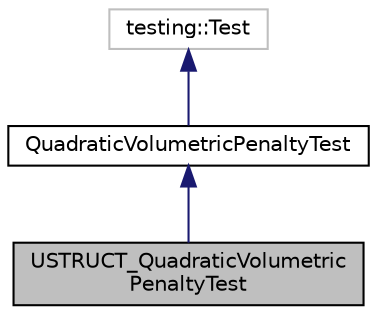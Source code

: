 digraph "USTRUCT_QuadraticVolumetricPenaltyTest"
{
 // LATEX_PDF_SIZE
  edge [fontname="Helvetica",fontsize="10",labelfontname="Helvetica",labelfontsize="10"];
  node [fontname="Helvetica",fontsize="10",shape=record];
  Node1 [label="USTRUCT_QuadraticVolumetric\lPenaltyTest",height=0.2,width=0.4,color="black", fillcolor="grey75", style="filled", fontcolor="black",tooltip="Test fixture class for USTRUCT Quadratic penalty model."];
  Node2 -> Node1 [dir="back",color="midnightblue",fontsize="10",style="solid",fontname="Helvetica"];
  Node2 [label="QuadraticVolumetricPenaltyTest",height=0.2,width=0.4,color="black", fillcolor="white", style="filled",URL="$class_quadratic_volumetric_penalty_test.html",tooltip="Test fixture class for the Quadratic Volumetric penalty model."];
  Node3 -> Node2 [dir="back",color="midnightblue",fontsize="10",style="solid",fontname="Helvetica"];
  Node3 [label="testing::Test",height=0.2,width=0.4,color="grey75", fillcolor="white", style="filled",tooltip=" "];
}
